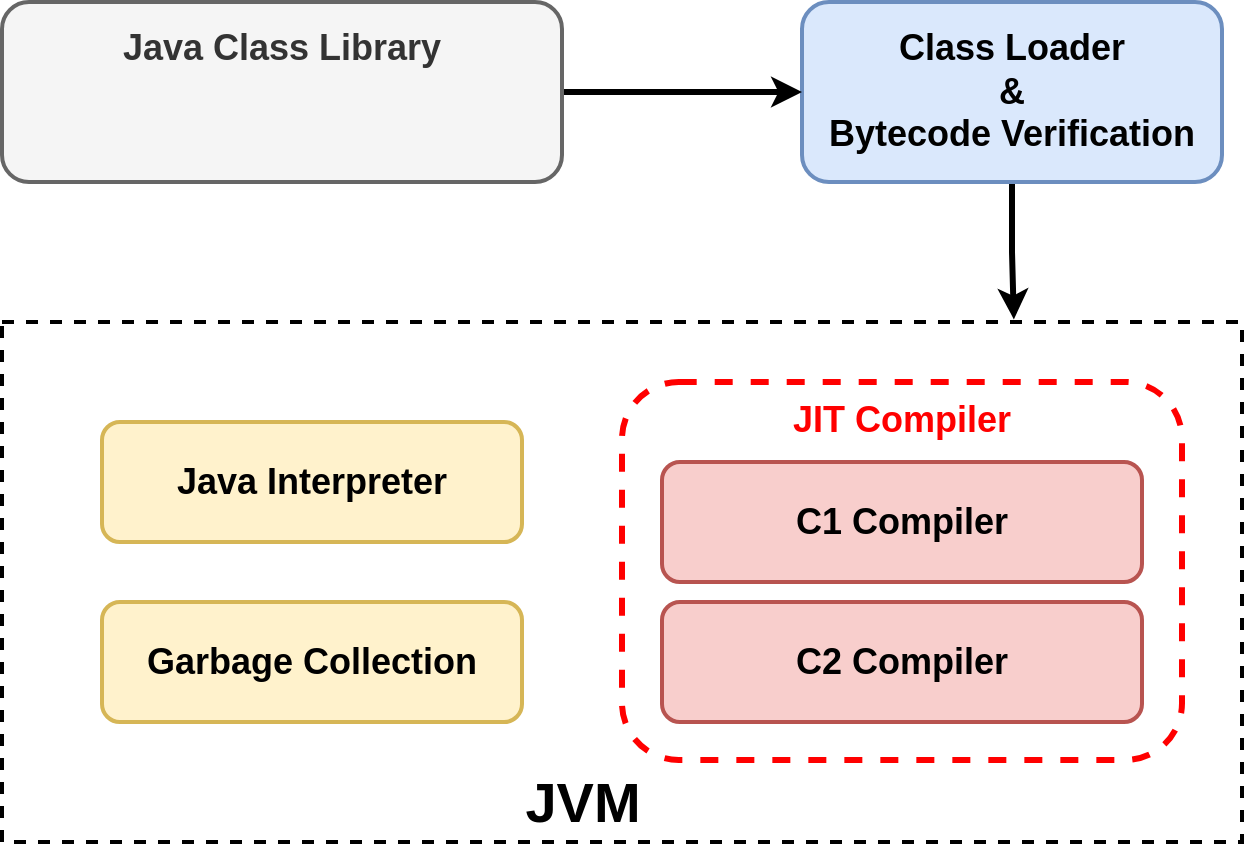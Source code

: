 <mxfile version="20.6.0" type="github">
  <diagram id="Cbm-3Gw4oh94ChmpEWh-" name="第 1 页">
    <mxGraphModel dx="866" dy="788" grid="1" gridSize="10" guides="1" tooltips="1" connect="1" arrows="1" fold="1" page="1" pageScale="1" pageWidth="827" pageHeight="1169" math="0" shadow="0">
      <root>
        <mxCell id="0" />
        <mxCell id="1" parent="0" />
        <mxCell id="HLia8IbtPQQ8vyboBIxA-14" style="edgeStyle=orthogonalEdgeStyle;rounded=0;orthogonalLoop=1;jettySize=auto;html=1;entryX=0.816;entryY=-0.005;entryDx=0;entryDy=0;entryPerimeter=0;strokeWidth=3;fontSize=18;" edge="1" parent="1" source="HLia8IbtPQQ8vyboBIxA-2" target="HLia8IbtPQQ8vyboBIxA-8">
          <mxGeometry relative="1" as="geometry" />
        </mxCell>
        <mxCell id="HLia8IbtPQQ8vyboBIxA-2" value="&lt;b style=&quot;font-size: 18px;&quot;&gt;Class Loader&lt;br&gt;&amp;amp;&lt;br&gt;Bytecode Verification&lt;/b&gt;" style="rounded=1;whiteSpace=wrap;html=1;strokeWidth=2;fillColor=#dae8fc;strokeColor=#6c8ebf;" vertex="1" parent="1">
          <mxGeometry x="520" y="160" width="210" height="90" as="geometry" />
        </mxCell>
        <mxCell id="HLia8IbtPQQ8vyboBIxA-5" style="edgeStyle=orthogonalEdgeStyle;rounded=0;orthogonalLoop=1;jettySize=auto;html=1;exitX=1;exitY=0.5;exitDx=0;exitDy=0;entryX=0;entryY=0.5;entryDx=0;entryDy=0;fontSize=18;strokeWidth=3;" edge="1" parent="1" source="HLia8IbtPQQ8vyboBIxA-3" target="HLia8IbtPQQ8vyboBIxA-2">
          <mxGeometry relative="1" as="geometry" />
        </mxCell>
        <mxCell id="HLia8IbtPQQ8vyboBIxA-3" value="&lt;b&gt;Java Class Library&lt;br&gt;&lt;br&gt;&lt;br&gt;&lt;/b&gt;" style="rounded=1;whiteSpace=wrap;html=1;strokeWidth=2;fontSize=18;fillColor=#f5f5f5;strokeColor=#666666;fontColor=#333333;" vertex="1" parent="1">
          <mxGeometry x="120" y="160" width="280" height="90" as="geometry" />
        </mxCell>
        <mxCell id="HLia8IbtPQQ8vyboBIxA-4" value="" style="shape=image;html=1;verticalAlign=top;verticalLabelPosition=bottom;labelBackgroundColor=#ffffff;imageAspect=0;aspect=fixed;image=https://cdn1.iconfinder.com/data/icons/nuvola2/128x128/mimetypes/java_jar.png;strokeWidth=2;fontSize=18;" vertex="1" parent="1">
          <mxGeometry x="236" y="199" width="48" height="48" as="geometry" />
        </mxCell>
        <mxCell id="HLia8IbtPQQ8vyboBIxA-8" value="" style="rounded=0;whiteSpace=wrap;html=1;strokeWidth=2;fontSize=18;dashed=1;fillColor=none;" vertex="1" parent="1">
          <mxGeometry x="120" y="320" width="620" height="260" as="geometry" />
        </mxCell>
        <mxCell id="HLia8IbtPQQ8vyboBIxA-9" value="&lt;b&gt;Java Interpreter&lt;/b&gt;" style="rounded=1;whiteSpace=wrap;html=1;strokeWidth=2;fontSize=18;fillColor=#fff2cc;strokeColor=#d6b656;" vertex="1" parent="1">
          <mxGeometry x="170" y="370" width="210" height="60" as="geometry" />
        </mxCell>
        <mxCell id="HLia8IbtPQQ8vyboBIxA-10" value="&lt;b&gt;Garbage Collection&lt;/b&gt;" style="rounded=1;whiteSpace=wrap;html=1;strokeWidth=2;fontSize=18;fillColor=#fff2cc;strokeColor=#d6b656;" vertex="1" parent="1">
          <mxGeometry x="170" y="460" width="210" height="60" as="geometry" />
        </mxCell>
        <mxCell id="HLia8IbtPQQ8vyboBIxA-11" value="&lt;b&gt;&lt;font color=&quot;#ff0000&quot;&gt;JIT Compiler&lt;br&gt;&lt;br&gt;&lt;br&gt;&lt;br&gt;&lt;br&gt;&lt;br&gt;&lt;br&gt;&lt;/font&gt;&lt;br&gt;&lt;/b&gt;" style="rounded=1;whiteSpace=wrap;html=1;strokeWidth=3;fontSize=18;fillColor=none;strokeColor=#FF0000;dashed=1;" vertex="1" parent="1">
          <mxGeometry x="430" y="350" width="280" height="189" as="geometry" />
        </mxCell>
        <mxCell id="HLia8IbtPQQ8vyboBIxA-12" value="&lt;b&gt;C1 Compiler&lt;/b&gt;" style="rounded=1;whiteSpace=wrap;html=1;strokeWidth=2;fontSize=18;fillColor=#f8cecc;strokeColor=#b85450;" vertex="1" parent="1">
          <mxGeometry x="450" y="390" width="240" height="60" as="geometry" />
        </mxCell>
        <mxCell id="HLia8IbtPQQ8vyboBIxA-13" value="&lt;b&gt;C2 Compiler&lt;/b&gt;" style="rounded=1;whiteSpace=wrap;html=1;strokeWidth=2;fontSize=18;fillColor=#f8cecc;strokeColor=#b85450;" vertex="1" parent="1">
          <mxGeometry x="450" y="460" width="240" height="60" as="geometry" />
        </mxCell>
        <mxCell id="HLia8IbtPQQ8vyboBIxA-17" value="&lt;b&gt;&lt;font style=&quot;font-size: 28px;&quot;&gt;JVM&lt;/font&gt;&lt;/b&gt;" style="text;html=1;align=center;verticalAlign=middle;resizable=0;points=[];autosize=1;strokeColor=none;fillColor=none;fontSize=18;" vertex="1" parent="1">
          <mxGeometry x="370" y="535" width="80" height="50" as="geometry" />
        </mxCell>
      </root>
    </mxGraphModel>
  </diagram>
</mxfile>
